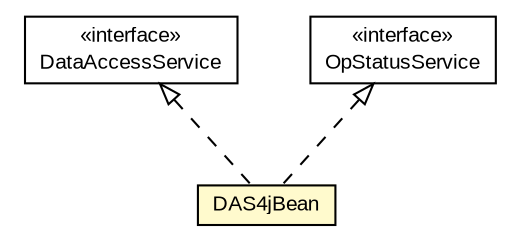 #!/usr/local/bin/dot
#
# Class diagram 
# Generated by UMLGraph version R5_6-24-gf6e263 (http://www.umlgraph.org/)
#

digraph G {
	edge [fontname="arial",fontsize=10,labelfontname="arial",labelfontsize=10];
	node [fontname="arial",fontsize=10,shape=plaintext];
	nodesep=0.25;
	ranksep=0.5;
	// org.miloss.fgsms.services.das.impl.DAS4jBean
	c39 [label=<<table title="org.miloss.fgsms.services.das.impl.DAS4jBean" border="0" cellborder="1" cellspacing="0" cellpadding="2" port="p" bgcolor="lemonChiffon" href="./DAS4jBean.html">
		<tr><td><table border="0" cellspacing="0" cellpadding="1">
<tr><td align="center" balign="center"> DAS4jBean </td></tr>
		</table></td></tr>
		</table>>, URL="./DAS4jBean.html", fontname="arial", fontcolor="black", fontsize=10.0];
	//org.miloss.fgsms.services.das.impl.DAS4jBean implements org.miloss.fgsms.services.interfaces.dataaccessservice.DataAccessService
	c42:p -> c39:p [dir=back,arrowtail=empty,style=dashed];
	//org.miloss.fgsms.services.das.impl.DAS4jBean implements org.miloss.fgsms.services.interfaces.dataaccessservice.OpStatusService
	c43:p -> c39:p [dir=back,arrowtail=empty,style=dashed];
	// org.miloss.fgsms.services.interfaces.dataaccessservice.DataAccessService
	c42 [label=<<table title="org.miloss.fgsms.services.interfaces.dataaccessservice.DataAccessService" border="0" cellborder="1" cellspacing="0" cellpadding="2" port="p" href="http://java.sun.com/j2se/1.4.2/docs/api/org/miloss/fgsms/services/interfaces/dataaccessservice/DataAccessService.html">
		<tr><td><table border="0" cellspacing="0" cellpadding="1">
<tr><td align="center" balign="center"> &#171;interface&#187; </td></tr>
<tr><td align="center" balign="center"> DataAccessService </td></tr>
		</table></td></tr>
		</table>>, URL="http://java.sun.com/j2se/1.4.2/docs/api/org/miloss/fgsms/services/interfaces/dataaccessservice/DataAccessService.html", fontname="arial", fontcolor="black", fontsize=10.0];
	// org.miloss.fgsms.services.interfaces.dataaccessservice.OpStatusService
	c43 [label=<<table title="org.miloss.fgsms.services.interfaces.dataaccessservice.OpStatusService" border="0" cellborder="1" cellspacing="0" cellpadding="2" port="p" href="http://java.sun.com/j2se/1.4.2/docs/api/org/miloss/fgsms/services/interfaces/dataaccessservice/OpStatusService.html">
		<tr><td><table border="0" cellspacing="0" cellpadding="1">
<tr><td align="center" balign="center"> &#171;interface&#187; </td></tr>
<tr><td align="center" balign="center"> OpStatusService </td></tr>
		</table></td></tr>
		</table>>, URL="http://java.sun.com/j2se/1.4.2/docs/api/org/miloss/fgsms/services/interfaces/dataaccessservice/OpStatusService.html", fontname="arial", fontcolor="black", fontsize=10.0];
}

